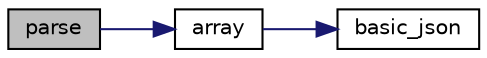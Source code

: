 digraph "parse"
{
 // LATEX_PDF_SIZE
  edge [fontname="Helvetica",fontsize="10",labelfontname="Helvetica",labelfontsize="10"];
  node [fontname="Helvetica",fontsize="10",shape=record];
  rankdir="LR";
  Node1 [label="parse",height=0.2,width=0.4,color="black", fillcolor="grey75", style="filled", fontcolor="black",tooltip="deserialize from an array"];
  Node1 -> Node2 [color="midnightblue",fontsize="10",style="solid",fontname="Helvetica"];
  Node2 [label="array",height=0.2,width=0.4,color="black", fillcolor="white", style="filled",URL="$classnlohmann_1_1basic__json.html#a16bfbc9e705582cdf7e88affced6ca51",tooltip="explicitly create an array from an initializer list"];
  Node2 -> Node3 [color="midnightblue",fontsize="10",style="solid",fontname="Helvetica"];
  Node3 [label="basic_json",height=0.2,width=0.4,color="black", fillcolor="white", style="filled",URL="$classnlohmann_1_1basic__json.html#af2ec44358263a76e8289454bd0514f69",tooltip="create an empty value with a given type"];
}

